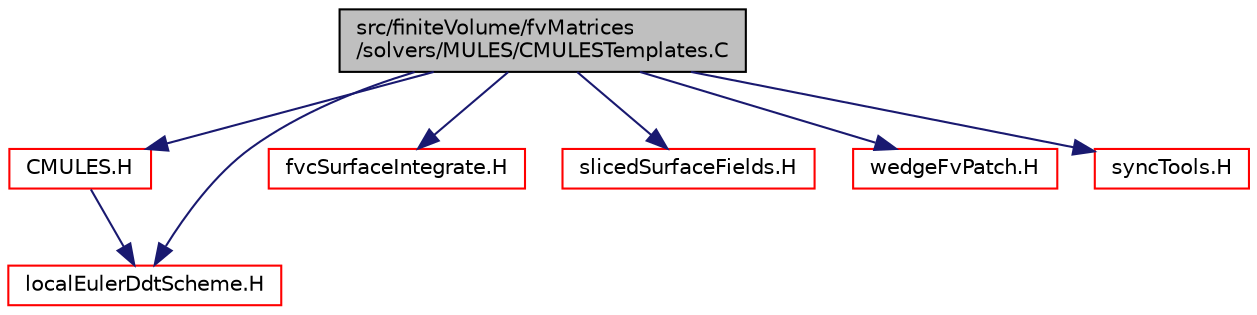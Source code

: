 digraph "src/finiteVolume/fvMatrices/solvers/MULES/CMULESTemplates.C"
{
  bgcolor="transparent";
  edge [fontname="Helvetica",fontsize="10",labelfontname="Helvetica",labelfontsize="10"];
  node [fontname="Helvetica",fontsize="10",shape=record];
  Node1 [label="src/finiteVolume/fvMatrices\l/solvers/MULES/CMULESTemplates.C",height=0.2,width=0.4,color="black", fillcolor="grey75", style="filled", fontcolor="black"];
  Node1 -> Node2 [color="midnightblue",fontsize="10",style="solid",fontname="Helvetica"];
  Node2 [label="CMULES.H",height=0.2,width=0.4,color="red",URL="$a05976.html",tooltip="CMULES: Multidimensional universal limiter for explicit corrected implicit solution. "];
  Node2 -> Node3 [color="midnightblue",fontsize="10",style="solid",fontname="Helvetica"];
  Node3 [label="localEulerDdtScheme.H",height=0.2,width=0.4,color="red",URL="$a05833.html"];
  Node1 -> Node4 [color="midnightblue",fontsize="10",style="solid",fontname="Helvetica"];
  Node4 [label="fvcSurfaceIntegrate.H",height=0.2,width=0.4,color="red",URL="$a05890.html",tooltip="Surface integrate surfaceField creating a volField. Surface sum a surfaceField creating a volField..."];
  Node1 -> Node3 [color="midnightblue",fontsize="10",style="solid",fontname="Helvetica"];
  Node1 -> Node5 [color="midnightblue",fontsize="10",style="solid",fontname="Helvetica"];
  Node5 [label="slicedSurfaceFields.H",height=0.2,width=0.4,color="red",URL="$a05781.html"];
  Node1 -> Node6 [color="midnightblue",fontsize="10",style="solid",fontname="Helvetica"];
  Node6 [label="wedgeFvPatch.H",height=0.2,width=0.4,color="red",URL="$a06090.html"];
  Node1 -> Node7 [color="midnightblue",fontsize="10",style="solid",fontname="Helvetica"];
  Node7 [label="syncTools.H",height=0.2,width=0.4,color="red",URL="$a08873.html"];
}
